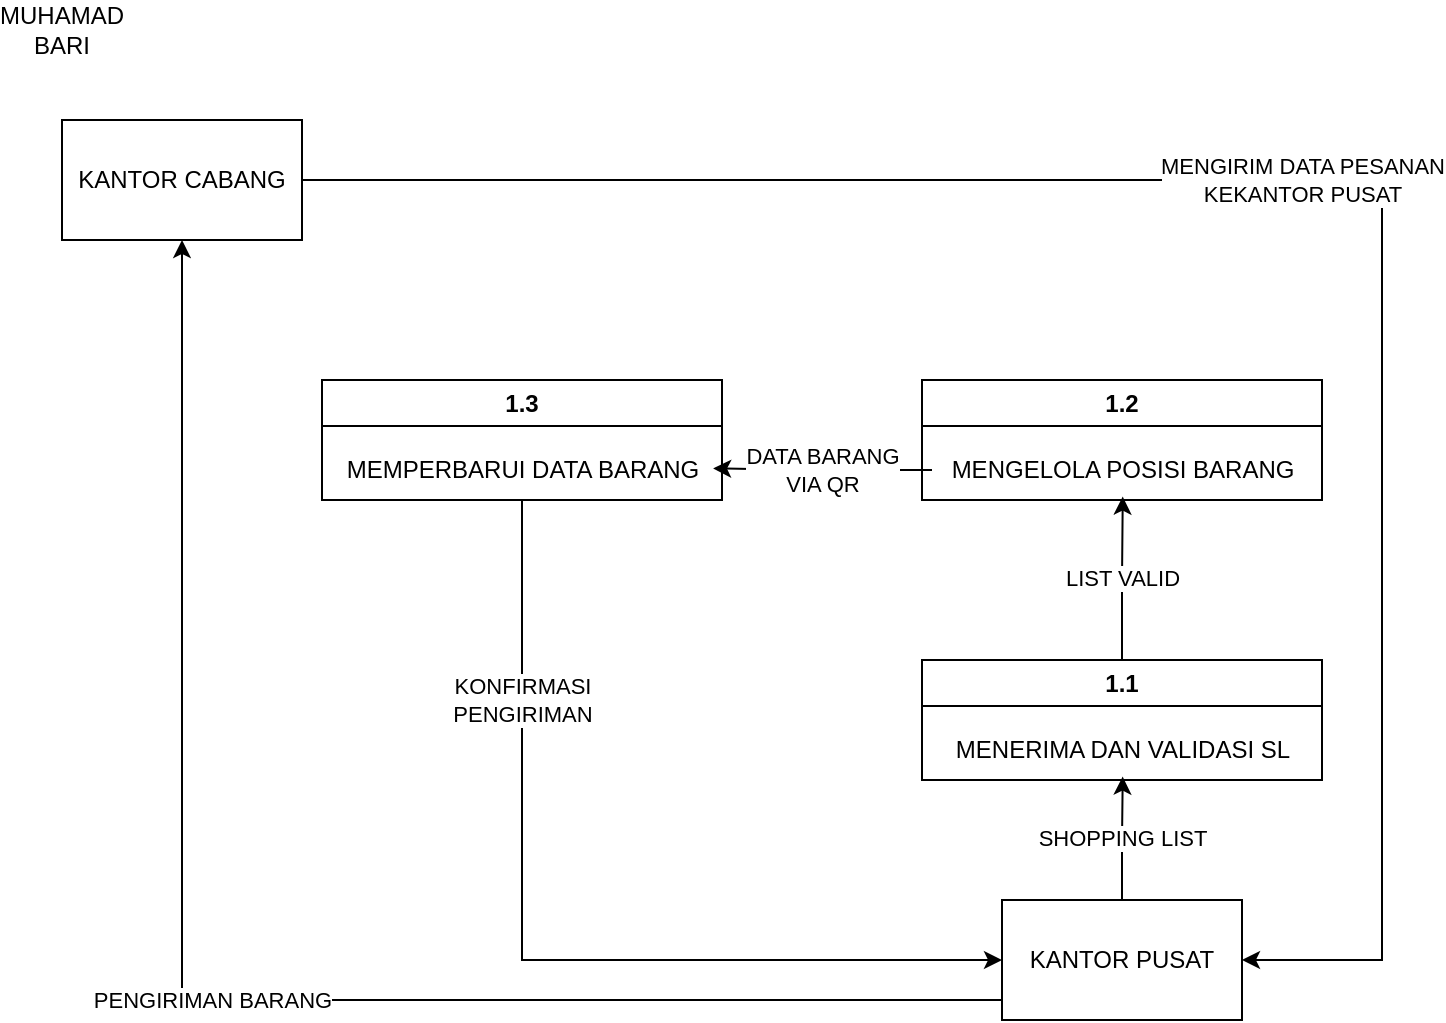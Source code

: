 <mxfile version="21.3.7" type="github">
  <diagram name="Page-1" id="4861193q9hKjq4iFLJst">
    <mxGraphModel dx="1035" dy="547" grid="1" gridSize="10" guides="1" tooltips="1" connect="1" arrows="1" fold="1" page="1" pageScale="1" pageWidth="827" pageHeight="1169" math="0" shadow="0">
      <root>
        <mxCell id="0" />
        <mxCell id="1" parent="0" />
        <mxCell id="gc62gcRIztL6KJN5Dpn5-17" value="&lt;div&gt;MENGIRIM DATA PESANAN&lt;/div&gt;&lt;div&gt;KEKANTOR PUSAT&lt;br&gt;&lt;/div&gt;" style="edgeStyle=orthogonalEdgeStyle;rounded=0;orthogonalLoop=1;jettySize=auto;html=1;entryX=1;entryY=0.5;entryDx=0;entryDy=0;" edge="1" parent="1" source="gc62gcRIztL6KJN5Dpn5-1" target="gc62gcRIztL6KJN5Dpn5-10">
          <mxGeometry relative="1" as="geometry">
            <mxPoint x="700" y="90.0" as="targetPoint" />
            <Array as="points">
              <mxPoint x="690" y="90" />
              <mxPoint x="690" y="480" />
            </Array>
          </mxGeometry>
        </mxCell>
        <mxCell id="gc62gcRIztL6KJN5Dpn5-1" value="KANTOR CABANG" style="rounded=0;whiteSpace=wrap;html=1;" vertex="1" parent="1">
          <mxGeometry x="30" y="60" width="120" height="60" as="geometry" />
        </mxCell>
        <mxCell id="gc62gcRIztL6KJN5Dpn5-2" value="1.3" style="swimlane;whiteSpace=wrap;html=1;" vertex="1" parent="1">
          <mxGeometry x="160" y="190" width="200" height="60" as="geometry" />
        </mxCell>
        <mxCell id="gc62gcRIztL6KJN5Dpn5-3" value="MEMPERBARUI DATA BARANG" style="text;html=1;align=center;verticalAlign=middle;resizable=0;points=[];autosize=1;strokeColor=none;fillColor=none;" vertex="1" parent="gc62gcRIztL6KJN5Dpn5-2">
          <mxGeometry x="5" y="30" width="190" height="30" as="geometry" />
        </mxCell>
        <mxCell id="gc62gcRIztL6KJN5Dpn5-6" value="1.2" style="swimlane;whiteSpace=wrap;html=1;" vertex="1" parent="1">
          <mxGeometry x="460" y="190" width="200" height="60" as="geometry" />
        </mxCell>
        <mxCell id="gc62gcRIztL6KJN5Dpn5-7" value="MENGELOLA POSISI BARANG" style="text;html=1;align=center;verticalAlign=middle;resizable=0;points=[];autosize=1;strokeColor=none;fillColor=none;" vertex="1" parent="gc62gcRIztL6KJN5Dpn5-6">
          <mxGeometry x="5" y="30" width="190" height="30" as="geometry" />
        </mxCell>
        <mxCell id="gc62gcRIztL6KJN5Dpn5-16" value="LIST VALID" style="edgeStyle=orthogonalEdgeStyle;rounded=0;orthogonalLoop=1;jettySize=auto;html=1;entryX=0.502;entryY=0.943;entryDx=0;entryDy=0;entryPerimeter=0;" edge="1" parent="1" source="gc62gcRIztL6KJN5Dpn5-8" target="gc62gcRIztL6KJN5Dpn5-7">
          <mxGeometry relative="1" as="geometry" />
        </mxCell>
        <mxCell id="gc62gcRIztL6KJN5Dpn5-8" value="1.1" style="swimlane;whiteSpace=wrap;html=1;" vertex="1" parent="1">
          <mxGeometry x="460" y="330" width="200" height="60" as="geometry" />
        </mxCell>
        <mxCell id="gc62gcRIztL6KJN5Dpn5-9" value="MENERIMA DAN VALIDASI SL" style="text;html=1;align=center;verticalAlign=middle;resizable=0;points=[];autosize=1;strokeColor=none;fillColor=none;" vertex="1" parent="gc62gcRIztL6KJN5Dpn5-8">
          <mxGeometry x="10" y="30" width="180" height="30" as="geometry" />
        </mxCell>
        <mxCell id="gc62gcRIztL6KJN5Dpn5-11" value="PENGIRIMAN BARANG" style="edgeStyle=orthogonalEdgeStyle;rounded=0;orthogonalLoop=1;jettySize=auto;html=1;entryX=0.5;entryY=1;entryDx=0;entryDy=0;" edge="1" parent="1" source="gc62gcRIztL6KJN5Dpn5-10" target="gc62gcRIztL6KJN5Dpn5-1">
          <mxGeometry relative="1" as="geometry">
            <mxPoint x="80" y="480" as="targetPoint" />
            <Array as="points">
              <mxPoint x="90" y="500" />
            </Array>
          </mxGeometry>
        </mxCell>
        <mxCell id="gc62gcRIztL6KJN5Dpn5-15" value="SHOPPING LIST" style="edgeStyle=orthogonalEdgeStyle;rounded=0;orthogonalLoop=1;jettySize=auto;html=1;entryX=0.502;entryY=0.943;entryDx=0;entryDy=0;entryPerimeter=0;" edge="1" parent="1" source="gc62gcRIztL6KJN5Dpn5-10" target="gc62gcRIztL6KJN5Dpn5-9">
          <mxGeometry relative="1" as="geometry" />
        </mxCell>
        <mxCell id="gc62gcRIztL6KJN5Dpn5-10" value="KANTOR PUSAT" style="rounded=0;whiteSpace=wrap;html=1;" vertex="1" parent="1">
          <mxGeometry x="500" y="450" width="120" height="60" as="geometry" />
        </mxCell>
        <mxCell id="gc62gcRIztL6KJN5Dpn5-12" value="&lt;div&gt;KONFIRMASI &lt;br&gt;&lt;/div&gt;&lt;div&gt;PENGIRIMAN&lt;/div&gt;" style="edgeStyle=orthogonalEdgeStyle;rounded=0;orthogonalLoop=1;jettySize=auto;html=1;entryX=0;entryY=0.5;entryDx=0;entryDy=0;" edge="1" parent="1" source="gc62gcRIztL6KJN5Dpn5-3" target="gc62gcRIztL6KJN5Dpn5-10">
          <mxGeometry x="-0.575" relative="1" as="geometry">
            <mxPoint x="260" y="480" as="targetPoint" />
            <Array as="points">
              <mxPoint x="260" y="480" />
            </Array>
            <mxPoint as="offset" />
          </mxGeometry>
        </mxCell>
        <mxCell id="gc62gcRIztL6KJN5Dpn5-14" value="&lt;div&gt;DATA BARANG &lt;br&gt;&lt;/div&gt;&lt;div&gt;VIA QR&lt;/div&gt;" style="edgeStyle=orthogonalEdgeStyle;rounded=0;orthogonalLoop=1;jettySize=auto;html=1;entryX=1.003;entryY=0.473;entryDx=0;entryDy=0;entryPerimeter=0;" edge="1" parent="1" source="gc62gcRIztL6KJN5Dpn5-7" target="gc62gcRIztL6KJN5Dpn5-3">
          <mxGeometry relative="1" as="geometry" />
        </mxCell>
        <mxCell id="gc62gcRIztL6KJN5Dpn5-18" value="MUHAMAD BARI" style="text;html=1;strokeColor=none;fillColor=none;align=center;verticalAlign=middle;whiteSpace=wrap;rounded=0;" vertex="1" parent="1">
          <mxGeometry width="60" height="30" as="geometry" />
        </mxCell>
      </root>
    </mxGraphModel>
  </diagram>
</mxfile>
